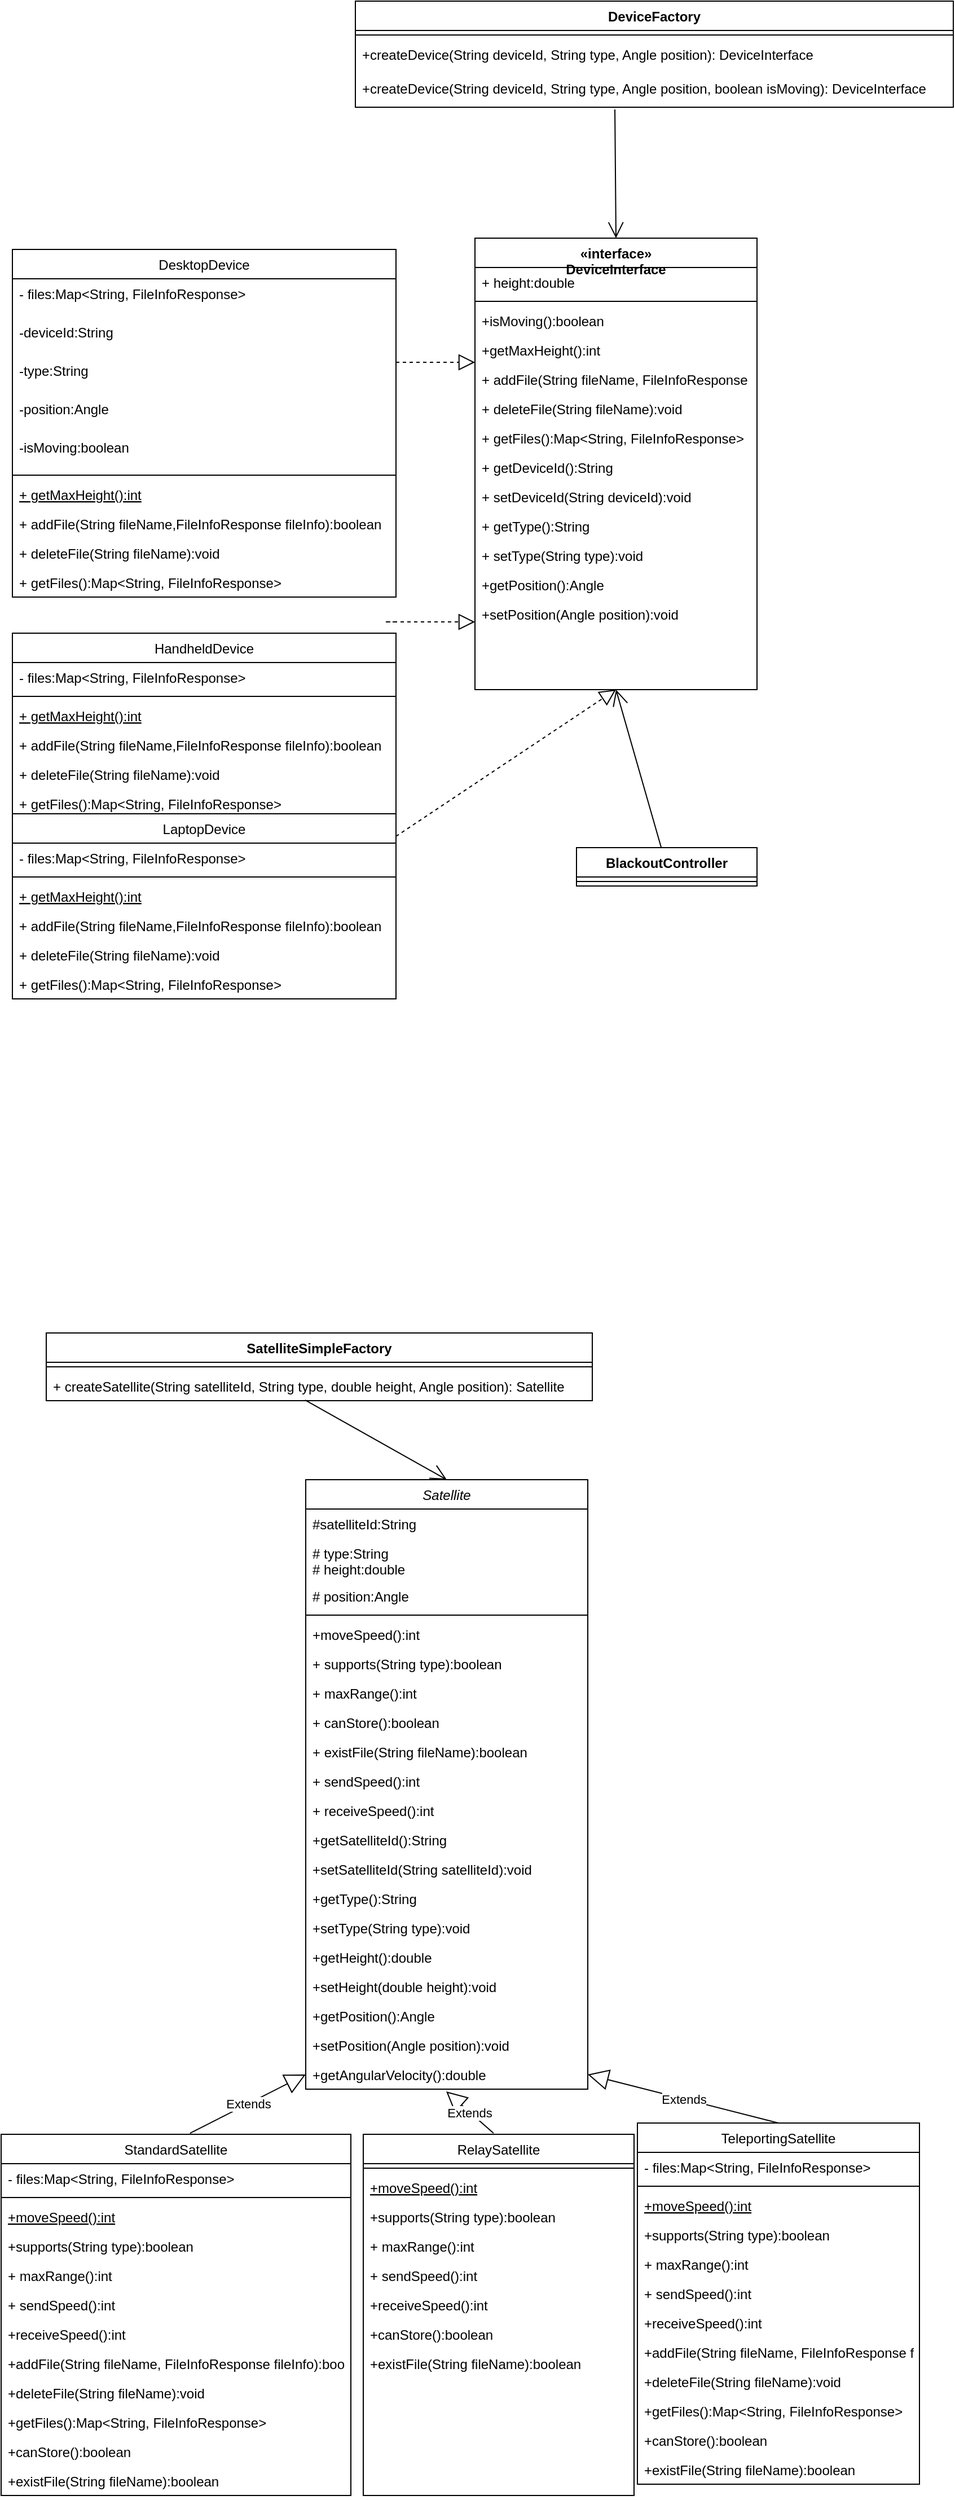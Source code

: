 <mxfile version="20.0.3" type="github">
  <diagram id="C5RBs43oDa-KdzZeNtuy" name="Page-1">
    <mxGraphModel dx="1026" dy="2766" grid="1" gridSize="10" guides="1" tooltips="1" connect="1" arrows="1" fold="1" page="1" pageScale="1" pageWidth="827" pageHeight="1169" math="0" shadow="0">
      <root>
        <mxCell id="WIyWlLk6GJQsqaUBKTNV-0" />
        <mxCell id="WIyWlLk6GJQsqaUBKTNV-1" parent="WIyWlLk6GJQsqaUBKTNV-0" />
        <mxCell id="zkfFHV4jXpPFQw0GAbJ--0" value="«interface»&#xa;DeviceInterface&#xa;" style="swimlane;fontStyle=1;align=center;verticalAlign=top;childLayout=stackLayout;horizontal=1;startSize=26;horizontalStack=0;resizeParent=1;resizeLast=0;collapsible=1;marginBottom=0;rounded=0;shadow=0;strokeWidth=1;" parent="WIyWlLk6GJQsqaUBKTNV-1" vertex="1">
          <mxGeometry x="430" y="-2110" width="250" height="400" as="geometry">
            <mxRectangle x="230" y="140" width="160" height="26" as="alternateBounds" />
          </mxGeometry>
        </mxCell>
        <mxCell id="zkfFHV4jXpPFQw0GAbJ--2" value="+ height:double" style="text;align=left;verticalAlign=top;spacingLeft=4;spacingRight=4;overflow=hidden;rotatable=0;points=[[0,0.5],[1,0.5]];portConstraint=eastwest;rounded=0;shadow=0;html=0;" parent="zkfFHV4jXpPFQw0GAbJ--0" vertex="1">
          <mxGeometry y="26" width="250" height="26" as="geometry" />
        </mxCell>
        <mxCell id="zkfFHV4jXpPFQw0GAbJ--4" value="" style="line;html=1;strokeWidth=1;align=left;verticalAlign=middle;spacingTop=-1;spacingLeft=3;spacingRight=3;rotatable=0;labelPosition=right;points=[];portConstraint=eastwest;" parent="zkfFHV4jXpPFQw0GAbJ--0" vertex="1">
          <mxGeometry y="52" width="250" height="8" as="geometry" />
        </mxCell>
        <mxCell id="zkfFHV4jXpPFQw0GAbJ--5" value="+isMoving():boolean" style="text;align=left;verticalAlign=top;spacingLeft=4;spacingRight=4;overflow=hidden;rotatable=0;points=[[0,0.5],[1,0.5]];portConstraint=eastwest;" parent="zkfFHV4jXpPFQw0GAbJ--0" vertex="1">
          <mxGeometry y="60" width="250" height="26" as="geometry" />
        </mxCell>
        <mxCell id="FE6pGFP45q7OBsd8KP-3-0" value="+getMaxHeight():int" style="text;align=left;verticalAlign=top;spacingLeft=4;spacingRight=4;overflow=hidden;rotatable=0;points=[[0,0.5],[1,0.5]];portConstraint=eastwest;" parent="zkfFHV4jXpPFQw0GAbJ--0" vertex="1">
          <mxGeometry y="86" width="250" height="26" as="geometry" />
        </mxCell>
        <mxCell id="FE6pGFP45q7OBsd8KP-3-1" value="+ addFile(String fileName, FileInfoResponse fileInfo):boolean" style="text;align=left;verticalAlign=top;spacingLeft=4;spacingRight=4;overflow=hidden;rotatable=0;points=[[0,0.5],[1,0.5]];portConstraint=eastwest;" parent="zkfFHV4jXpPFQw0GAbJ--0" vertex="1">
          <mxGeometry y="112" width="250" height="26" as="geometry" />
        </mxCell>
        <mxCell id="FE6pGFP45q7OBsd8KP-3-2" value="+ deleteFile(String fileName):void" style="text;align=left;verticalAlign=top;spacingLeft=4;spacingRight=4;overflow=hidden;rotatable=0;points=[[0,0.5],[1,0.5]];portConstraint=eastwest;" parent="zkfFHV4jXpPFQw0GAbJ--0" vertex="1">
          <mxGeometry y="138" width="250" height="26" as="geometry" />
        </mxCell>
        <mxCell id="FE6pGFP45q7OBsd8KP-3-3" value="+ getFiles():Map&lt;String, FileInfoResponse&gt;" style="text;align=left;verticalAlign=top;spacingLeft=4;spacingRight=4;overflow=hidden;rotatable=0;points=[[0,0.5],[1,0.5]];portConstraint=eastwest;" parent="zkfFHV4jXpPFQw0GAbJ--0" vertex="1">
          <mxGeometry y="164" width="250" height="26" as="geometry" />
        </mxCell>
        <mxCell id="FE6pGFP45q7OBsd8KP-3-4" value="+ getDeviceId():String" style="text;align=left;verticalAlign=top;spacingLeft=4;spacingRight=4;overflow=hidden;rotatable=0;points=[[0,0.5],[1,0.5]];portConstraint=eastwest;" parent="zkfFHV4jXpPFQw0GAbJ--0" vertex="1">
          <mxGeometry y="190" width="250" height="26" as="geometry" />
        </mxCell>
        <mxCell id="FE6pGFP45q7OBsd8KP-3-5" value="+ setDeviceId(String deviceId):void" style="text;align=left;verticalAlign=top;spacingLeft=4;spacingRight=4;overflow=hidden;rotatable=0;points=[[0,0.5],[1,0.5]];portConstraint=eastwest;" parent="zkfFHV4jXpPFQw0GAbJ--0" vertex="1">
          <mxGeometry y="216" width="250" height="26" as="geometry" />
        </mxCell>
        <mxCell id="FE6pGFP45q7OBsd8KP-3-6" value="+ getType():String" style="text;align=left;verticalAlign=top;spacingLeft=4;spacingRight=4;overflow=hidden;rotatable=0;points=[[0,0.5],[1,0.5]];portConstraint=eastwest;" parent="zkfFHV4jXpPFQw0GAbJ--0" vertex="1">
          <mxGeometry y="242" width="250" height="26" as="geometry" />
        </mxCell>
        <mxCell id="FE6pGFP45q7OBsd8KP-3-7" value="+ setType(String type):void" style="text;align=left;verticalAlign=top;spacingLeft=4;spacingRight=4;overflow=hidden;rotatable=0;points=[[0,0.5],[1,0.5]];portConstraint=eastwest;" parent="zkfFHV4jXpPFQw0GAbJ--0" vertex="1">
          <mxGeometry y="268" width="250" height="26" as="geometry" />
        </mxCell>
        <mxCell id="FE6pGFP45q7OBsd8KP-3-8" value="+getPosition():Angle" style="text;align=left;verticalAlign=top;spacingLeft=4;spacingRight=4;overflow=hidden;rotatable=0;points=[[0,0.5],[1,0.5]];portConstraint=eastwest;" parent="zkfFHV4jXpPFQw0GAbJ--0" vertex="1">
          <mxGeometry y="294" width="250" height="26" as="geometry" />
        </mxCell>
        <mxCell id="FE6pGFP45q7OBsd8KP-3-9" value="+setPosition(Angle position):void" style="text;align=left;verticalAlign=top;spacingLeft=4;spacingRight=4;overflow=hidden;rotatable=0;points=[[0,0.5],[1,0.5]];portConstraint=eastwest;" parent="zkfFHV4jXpPFQw0GAbJ--0" vertex="1">
          <mxGeometry y="320" width="250" height="26" as="geometry" />
        </mxCell>
        <mxCell id="zkfFHV4jXpPFQw0GAbJ--6" value="DesktopDevice" style="swimlane;fontStyle=0;align=center;verticalAlign=top;childLayout=stackLayout;horizontal=1;startSize=26;horizontalStack=0;resizeParent=1;resizeLast=0;collapsible=1;marginBottom=0;rounded=0;shadow=0;strokeWidth=1;" parent="WIyWlLk6GJQsqaUBKTNV-1" vertex="1">
          <mxGeometry x="20" y="-2100" width="340" height="308" as="geometry">
            <mxRectangle x="130" y="380" width="160" height="26" as="alternateBounds" />
          </mxGeometry>
        </mxCell>
        <mxCell id="AEN8rI7dVKMlK_IiuFSk-5" value="- files:Map&lt;String, FileInfoResponse&gt;" style="text;align=left;verticalAlign=top;spacingLeft=4;spacingRight=4;overflow=hidden;rotatable=0;points=[[0,0.5],[1,0.5]];portConstraint=eastwest;" vertex="1" parent="zkfFHV4jXpPFQw0GAbJ--6">
          <mxGeometry y="26" width="340" height="34" as="geometry" />
        </mxCell>
        <mxCell id="zkfFHV4jXpPFQw0GAbJ--7" value="-deviceId:String" style="text;align=left;verticalAlign=top;spacingLeft=4;spacingRight=4;overflow=hidden;rotatable=0;points=[[0,0.5],[1,0.5]];portConstraint=eastwest;" parent="zkfFHV4jXpPFQw0GAbJ--6" vertex="1">
          <mxGeometry y="60" width="340" height="34" as="geometry" />
        </mxCell>
        <mxCell id="AEN8rI7dVKMlK_IiuFSk-10" value="-type:String" style="text;align=left;verticalAlign=top;spacingLeft=4;spacingRight=4;overflow=hidden;rotatable=0;points=[[0,0.5],[1,0.5]];portConstraint=eastwest;" vertex="1" parent="zkfFHV4jXpPFQw0GAbJ--6">
          <mxGeometry y="94" width="340" height="34" as="geometry" />
        </mxCell>
        <mxCell id="AEN8rI7dVKMlK_IiuFSk-11" value="-position:Angle" style="text;align=left;verticalAlign=top;spacingLeft=4;spacingRight=4;overflow=hidden;rotatable=0;points=[[0,0.5],[1,0.5]];portConstraint=eastwest;" vertex="1" parent="zkfFHV4jXpPFQw0GAbJ--6">
          <mxGeometry y="128" width="340" height="34" as="geometry" />
        </mxCell>
        <mxCell id="AEN8rI7dVKMlK_IiuFSk-12" value="-isMoving:boolean" style="text;align=left;verticalAlign=top;spacingLeft=4;spacingRight=4;overflow=hidden;rotatable=0;points=[[0,0.5],[1,0.5]];portConstraint=eastwest;" vertex="1" parent="zkfFHV4jXpPFQw0GAbJ--6">
          <mxGeometry y="162" width="340" height="34" as="geometry" />
        </mxCell>
        <mxCell id="zkfFHV4jXpPFQw0GAbJ--9" value="" style="line;html=1;strokeWidth=1;align=left;verticalAlign=middle;spacingTop=-1;spacingLeft=3;spacingRight=3;rotatable=0;labelPosition=right;points=[];portConstraint=eastwest;" parent="zkfFHV4jXpPFQw0GAbJ--6" vertex="1">
          <mxGeometry y="196" width="340" height="8" as="geometry" />
        </mxCell>
        <mxCell id="zkfFHV4jXpPFQw0GAbJ--10" value="+ getMaxHeight():int" style="text;align=left;verticalAlign=top;spacingLeft=4;spacingRight=4;overflow=hidden;rotatable=0;points=[[0,0.5],[1,0.5]];portConstraint=eastwest;fontStyle=4" parent="zkfFHV4jXpPFQw0GAbJ--6" vertex="1">
          <mxGeometry y="204" width="340" height="26" as="geometry" />
        </mxCell>
        <mxCell id="zkfFHV4jXpPFQw0GAbJ--11" value="+ addFile(String fileName,FileInfoResponse fileInfo):boolean" style="text;align=left;verticalAlign=top;spacingLeft=4;spacingRight=4;overflow=hidden;rotatable=0;points=[[0,0.5],[1,0.5]];portConstraint=eastwest;" parent="zkfFHV4jXpPFQw0GAbJ--6" vertex="1">
          <mxGeometry y="230" width="340" height="26" as="geometry" />
        </mxCell>
        <mxCell id="FE6pGFP45q7OBsd8KP-3-12" value="+ deleteFile(String fileName):void" style="text;align=left;verticalAlign=top;spacingLeft=4;spacingRight=4;overflow=hidden;rotatable=0;points=[[0,0.5],[1,0.5]];portConstraint=eastwest;" parent="zkfFHV4jXpPFQw0GAbJ--6" vertex="1">
          <mxGeometry y="256" width="340" height="26" as="geometry" />
        </mxCell>
        <mxCell id="FE6pGFP45q7OBsd8KP-3-13" value="+ getFiles():Map&lt;String, FileInfoResponse&gt;" style="text;align=left;verticalAlign=top;spacingLeft=4;spacingRight=4;overflow=hidden;rotatable=0;points=[[0,0.5],[1,0.5]];portConstraint=eastwest;" parent="zkfFHV4jXpPFQw0GAbJ--6" vertex="1">
          <mxGeometry y="282" width="340" height="26" as="geometry" />
        </mxCell>
        <mxCell id="FE6pGFP45q7OBsd8KP-3-14" value="HandheldDevice" style="swimlane;fontStyle=0;align=center;verticalAlign=top;childLayout=stackLayout;horizontal=1;startSize=26;horizontalStack=0;resizeParent=1;resizeLast=0;collapsible=1;marginBottom=0;rounded=0;shadow=0;strokeWidth=1;" parent="WIyWlLk6GJQsqaUBKTNV-1" vertex="1">
          <mxGeometry x="20" y="-1760" width="340" height="164" as="geometry">
            <mxRectangle x="130" y="380" width="160" height="26" as="alternateBounds" />
          </mxGeometry>
        </mxCell>
        <mxCell id="FE6pGFP45q7OBsd8KP-3-15" value="- files:Map&lt;String, FileInfoResponse&gt;" style="text;align=left;verticalAlign=top;spacingLeft=4;spacingRight=4;overflow=hidden;rotatable=0;points=[[0,0.5],[1,0.5]];portConstraint=eastwest;" parent="FE6pGFP45q7OBsd8KP-3-14" vertex="1">
          <mxGeometry y="26" width="340" height="26" as="geometry" />
        </mxCell>
        <mxCell id="FE6pGFP45q7OBsd8KP-3-16" value="" style="line;html=1;strokeWidth=1;align=left;verticalAlign=middle;spacingTop=-1;spacingLeft=3;spacingRight=3;rotatable=0;labelPosition=right;points=[];portConstraint=eastwest;" parent="FE6pGFP45q7OBsd8KP-3-14" vertex="1">
          <mxGeometry y="52" width="340" height="8" as="geometry" />
        </mxCell>
        <mxCell id="FE6pGFP45q7OBsd8KP-3-17" value="+ getMaxHeight():int" style="text;align=left;verticalAlign=top;spacingLeft=4;spacingRight=4;overflow=hidden;rotatable=0;points=[[0,0.5],[1,0.5]];portConstraint=eastwest;fontStyle=4" parent="FE6pGFP45q7OBsd8KP-3-14" vertex="1">
          <mxGeometry y="60" width="340" height="26" as="geometry" />
        </mxCell>
        <mxCell id="FE6pGFP45q7OBsd8KP-3-18" value="+ addFile(String fileName,FileInfoResponse fileInfo):boolean" style="text;align=left;verticalAlign=top;spacingLeft=4;spacingRight=4;overflow=hidden;rotatable=0;points=[[0,0.5],[1,0.5]];portConstraint=eastwest;" parent="FE6pGFP45q7OBsd8KP-3-14" vertex="1">
          <mxGeometry y="86" width="340" height="26" as="geometry" />
        </mxCell>
        <mxCell id="FE6pGFP45q7OBsd8KP-3-19" value="+ deleteFile(String fileName):void" style="text;align=left;verticalAlign=top;spacingLeft=4;spacingRight=4;overflow=hidden;rotatable=0;points=[[0,0.5],[1,0.5]];portConstraint=eastwest;" parent="FE6pGFP45q7OBsd8KP-3-14" vertex="1">
          <mxGeometry y="112" width="340" height="26" as="geometry" />
        </mxCell>
        <mxCell id="FE6pGFP45q7OBsd8KP-3-20" value="+ getFiles():Map&lt;String, FileInfoResponse&gt;" style="text;align=left;verticalAlign=top;spacingLeft=4;spacingRight=4;overflow=hidden;rotatable=0;points=[[0,0.5],[1,0.5]];portConstraint=eastwest;" parent="FE6pGFP45q7OBsd8KP-3-14" vertex="1">
          <mxGeometry y="138" width="340" height="26" as="geometry" />
        </mxCell>
        <mxCell id="FE6pGFP45q7OBsd8KP-3-21" value="LaptopDevice" style="swimlane;fontStyle=0;align=center;verticalAlign=top;childLayout=stackLayout;horizontal=1;startSize=26;horizontalStack=0;resizeParent=1;resizeLast=0;collapsible=1;marginBottom=0;rounded=0;shadow=0;strokeWidth=1;" parent="WIyWlLk6GJQsqaUBKTNV-1" vertex="1">
          <mxGeometry x="20" y="-1600" width="340" height="164" as="geometry">
            <mxRectangle x="130" y="380" width="160" height="26" as="alternateBounds" />
          </mxGeometry>
        </mxCell>
        <mxCell id="FE6pGFP45q7OBsd8KP-3-22" value="- files:Map&lt;String, FileInfoResponse&gt;" style="text;align=left;verticalAlign=top;spacingLeft=4;spacingRight=4;overflow=hidden;rotatable=0;points=[[0,0.5],[1,0.5]];portConstraint=eastwest;" parent="FE6pGFP45q7OBsd8KP-3-21" vertex="1">
          <mxGeometry y="26" width="340" height="26" as="geometry" />
        </mxCell>
        <mxCell id="FE6pGFP45q7OBsd8KP-3-23" value="" style="line;html=1;strokeWidth=1;align=left;verticalAlign=middle;spacingTop=-1;spacingLeft=3;spacingRight=3;rotatable=0;labelPosition=right;points=[];portConstraint=eastwest;" parent="FE6pGFP45q7OBsd8KP-3-21" vertex="1">
          <mxGeometry y="52" width="340" height="8" as="geometry" />
        </mxCell>
        <mxCell id="FE6pGFP45q7OBsd8KP-3-24" value="+ getMaxHeight():int" style="text;align=left;verticalAlign=top;spacingLeft=4;spacingRight=4;overflow=hidden;rotatable=0;points=[[0,0.5],[1,0.5]];portConstraint=eastwest;fontStyle=4" parent="FE6pGFP45q7OBsd8KP-3-21" vertex="1">
          <mxGeometry y="60" width="340" height="26" as="geometry" />
        </mxCell>
        <mxCell id="FE6pGFP45q7OBsd8KP-3-25" value="+ addFile(String fileName,FileInfoResponse fileInfo):boolean" style="text;align=left;verticalAlign=top;spacingLeft=4;spacingRight=4;overflow=hidden;rotatable=0;points=[[0,0.5],[1,0.5]];portConstraint=eastwest;" parent="FE6pGFP45q7OBsd8KP-3-21" vertex="1">
          <mxGeometry y="86" width="340" height="26" as="geometry" />
        </mxCell>
        <mxCell id="FE6pGFP45q7OBsd8KP-3-26" value="+ deleteFile(String fileName):void" style="text;align=left;verticalAlign=top;spacingLeft=4;spacingRight=4;overflow=hidden;rotatable=0;points=[[0,0.5],[1,0.5]];portConstraint=eastwest;" parent="FE6pGFP45q7OBsd8KP-3-21" vertex="1">
          <mxGeometry y="112" width="340" height="26" as="geometry" />
        </mxCell>
        <mxCell id="FE6pGFP45q7OBsd8KP-3-27" value="+ getFiles():Map&lt;String, FileInfoResponse&gt;" style="text;align=left;verticalAlign=top;spacingLeft=4;spacingRight=4;overflow=hidden;rotatable=0;points=[[0,0.5],[1,0.5]];portConstraint=eastwest;" parent="FE6pGFP45q7OBsd8KP-3-21" vertex="1">
          <mxGeometry y="138" width="340" height="26" as="geometry" />
        </mxCell>
        <mxCell id="FE6pGFP45q7OBsd8KP-3-36" value="DeviceFactory" style="swimlane;fontStyle=1;align=center;verticalAlign=top;childLayout=stackLayout;horizontal=1;startSize=26;horizontalStack=0;resizeParent=1;resizeParentMax=0;resizeLast=0;collapsible=1;marginBottom=0;" parent="WIyWlLk6GJQsqaUBKTNV-1" vertex="1">
          <mxGeometry x="324" y="-2320" width="530" height="94" as="geometry" />
        </mxCell>
        <mxCell id="FE6pGFP45q7OBsd8KP-3-38" value="" style="line;strokeWidth=1;fillColor=none;align=left;verticalAlign=middle;spacingTop=-1;spacingLeft=3;spacingRight=3;rotatable=0;labelPosition=right;points=[];portConstraint=eastwest;" parent="FE6pGFP45q7OBsd8KP-3-36" vertex="1">
          <mxGeometry y="26" width="530" height="8" as="geometry" />
        </mxCell>
        <mxCell id="FE6pGFP45q7OBsd8KP-3-39" value="+createDevice(String deviceId, String type, Angle position): DeviceInterface" style="text;strokeColor=none;fillColor=none;align=left;verticalAlign=top;spacingLeft=4;spacingRight=4;overflow=hidden;rotatable=0;points=[[0,0.5],[1,0.5]];portConstraint=eastwest;" parent="FE6pGFP45q7OBsd8KP-3-36" vertex="1">
          <mxGeometry y="34" width="530" height="30" as="geometry" />
        </mxCell>
        <mxCell id="AEN8rI7dVKMlK_IiuFSk-0" value="+createDevice(String deviceId, String type, Angle position, boolean isMoving): DeviceInterface" style="text;strokeColor=none;fillColor=none;align=left;verticalAlign=top;spacingLeft=4;spacingRight=4;overflow=hidden;rotatable=0;points=[[0,0.5],[1,0.5]];portConstraint=eastwest;" vertex="1" parent="FE6pGFP45q7OBsd8KP-3-36">
          <mxGeometry y="64" width="530" height="30" as="geometry" />
        </mxCell>
        <mxCell id="FE6pGFP45q7OBsd8KP-3-41" value="" style="endArrow=open;endFill=1;endSize=12;html=1;rounded=0;entryX=0.5;entryY=0;entryDx=0;entryDy=0;exitX=0.434;exitY=1.067;exitDx=0;exitDy=0;exitPerimeter=0;" parent="WIyWlLk6GJQsqaUBKTNV-1" target="zkfFHV4jXpPFQw0GAbJ--0" edge="1" source="AEN8rI7dVKMlK_IiuFSk-0">
          <mxGeometry width="160" relative="1" as="geometry">
            <mxPoint x="560" y="-2100" as="sourcePoint" />
            <mxPoint x="680" y="-2070" as="targetPoint" />
          </mxGeometry>
        </mxCell>
        <mxCell id="FE6pGFP45q7OBsd8KP-3-86" value="StandardSatellite" style="swimlane;fontStyle=0;align=center;verticalAlign=top;childLayout=stackLayout;horizontal=1;startSize=26;horizontalStack=0;resizeParent=1;resizeLast=0;collapsible=1;marginBottom=0;rounded=0;shadow=0;strokeWidth=1;" parent="WIyWlLk6GJQsqaUBKTNV-1" vertex="1">
          <mxGeometry x="10" y="-430" width="310" height="320" as="geometry">
            <mxRectangle x="130" y="380" width="160" height="26" as="alternateBounds" />
          </mxGeometry>
        </mxCell>
        <mxCell id="FE6pGFP45q7OBsd8KP-3-87" value="- files:Map&lt;String, FileInfoResponse&gt;" style="text;align=left;verticalAlign=top;spacingLeft=4;spacingRight=4;overflow=hidden;rotatable=0;points=[[0,0.5],[1,0.5]];portConstraint=eastwest;" parent="FE6pGFP45q7OBsd8KP-3-86" vertex="1">
          <mxGeometry y="26" width="310" height="26" as="geometry" />
        </mxCell>
        <mxCell id="FE6pGFP45q7OBsd8KP-3-88" value="" style="line;html=1;strokeWidth=1;align=left;verticalAlign=middle;spacingTop=-1;spacingLeft=3;spacingRight=3;rotatable=0;labelPosition=right;points=[];portConstraint=eastwest;" parent="FE6pGFP45q7OBsd8KP-3-86" vertex="1">
          <mxGeometry y="52" width="310" height="8" as="geometry" />
        </mxCell>
        <mxCell id="FE6pGFP45q7OBsd8KP-3-89" value="+moveSpeed():int" style="text;align=left;verticalAlign=top;spacingLeft=4;spacingRight=4;overflow=hidden;rotatable=0;points=[[0,0.5],[1,0.5]];portConstraint=eastwest;fontStyle=4" parent="FE6pGFP45q7OBsd8KP-3-86" vertex="1">
          <mxGeometry y="60" width="310" height="26" as="geometry" />
        </mxCell>
        <mxCell id="FE6pGFP45q7OBsd8KP-3-90" value="+supports(String type):boolean" style="text;align=left;verticalAlign=top;spacingLeft=4;spacingRight=4;overflow=hidden;rotatable=0;points=[[0,0.5],[1,0.5]];portConstraint=eastwest;" parent="FE6pGFP45q7OBsd8KP-3-86" vertex="1">
          <mxGeometry y="86" width="310" height="26" as="geometry" />
        </mxCell>
        <mxCell id="FE6pGFP45q7OBsd8KP-3-91" value="+ maxRange():int" style="text;align=left;verticalAlign=top;spacingLeft=4;spacingRight=4;overflow=hidden;rotatable=0;points=[[0,0.5],[1,0.5]];portConstraint=eastwest;" parent="FE6pGFP45q7OBsd8KP-3-86" vertex="1">
          <mxGeometry y="112" width="310" height="26" as="geometry" />
        </mxCell>
        <mxCell id="FE6pGFP45q7OBsd8KP-3-92" value="+ sendSpeed():int" style="text;align=left;verticalAlign=top;spacingLeft=4;spacingRight=4;overflow=hidden;rotatable=0;points=[[0,0.5],[1,0.5]];portConstraint=eastwest;" parent="FE6pGFP45q7OBsd8KP-3-86" vertex="1">
          <mxGeometry y="138" width="310" height="26" as="geometry" />
        </mxCell>
        <mxCell id="FE6pGFP45q7OBsd8KP-3-93" value="+receiveSpeed():int" style="text;align=left;verticalAlign=top;spacingLeft=4;spacingRight=4;overflow=hidden;rotatable=0;points=[[0,0.5],[1,0.5]];portConstraint=eastwest;" parent="FE6pGFP45q7OBsd8KP-3-86" vertex="1">
          <mxGeometry y="164" width="310" height="26" as="geometry" />
        </mxCell>
        <mxCell id="FE6pGFP45q7OBsd8KP-3-94" value="+addFile(String fileName, FileInfoResponse fileInfo):boolean" style="text;align=left;verticalAlign=top;spacingLeft=4;spacingRight=4;overflow=hidden;rotatable=0;points=[[0,0.5],[1,0.5]];portConstraint=eastwest;" parent="FE6pGFP45q7OBsd8KP-3-86" vertex="1">
          <mxGeometry y="190" width="310" height="26" as="geometry" />
        </mxCell>
        <mxCell id="FE6pGFP45q7OBsd8KP-3-95" value="+deleteFile(String fileName):void" style="text;align=left;verticalAlign=top;spacingLeft=4;spacingRight=4;overflow=hidden;rotatable=0;points=[[0,0.5],[1,0.5]];portConstraint=eastwest;" parent="FE6pGFP45q7OBsd8KP-3-86" vertex="1">
          <mxGeometry y="216" width="310" height="26" as="geometry" />
        </mxCell>
        <mxCell id="FE6pGFP45q7OBsd8KP-3-96" value="+getFiles():Map&lt;String, FileInfoResponse&gt;" style="text;align=left;verticalAlign=top;spacingLeft=4;spacingRight=4;overflow=hidden;rotatable=0;points=[[0,0.5],[1,0.5]];portConstraint=eastwest;" parent="FE6pGFP45q7OBsd8KP-3-86" vertex="1">
          <mxGeometry y="242" width="310" height="26" as="geometry" />
        </mxCell>
        <mxCell id="FE6pGFP45q7OBsd8KP-3-97" value="+canStore():boolean " style="text;align=left;verticalAlign=top;spacingLeft=4;spacingRight=4;overflow=hidden;rotatable=0;points=[[0,0.5],[1,0.5]];portConstraint=eastwest;" parent="FE6pGFP45q7OBsd8KP-3-86" vertex="1">
          <mxGeometry y="268" width="310" height="26" as="geometry" />
        </mxCell>
        <mxCell id="FE6pGFP45q7OBsd8KP-3-98" value="+existFile(String fileName):boolean" style="text;align=left;verticalAlign=top;spacingLeft=4;spacingRight=4;overflow=hidden;rotatable=0;points=[[0,0.5],[1,0.5]];portConstraint=eastwest;" parent="FE6pGFP45q7OBsd8KP-3-86" vertex="1">
          <mxGeometry y="294" width="310" height="26" as="geometry" />
        </mxCell>
        <mxCell id="FE6pGFP45q7OBsd8KP-3-99" value="RelaySatellite" style="swimlane;fontStyle=0;align=center;verticalAlign=top;childLayout=stackLayout;horizontal=1;startSize=26;horizontalStack=0;resizeParent=1;resizeLast=0;collapsible=1;marginBottom=0;rounded=0;shadow=0;strokeWidth=1;" parent="WIyWlLk6GJQsqaUBKTNV-1" vertex="1">
          <mxGeometry x="331" y="-430" width="240" height="320" as="geometry">
            <mxRectangle x="130" y="380" width="160" height="26" as="alternateBounds" />
          </mxGeometry>
        </mxCell>
        <mxCell id="FE6pGFP45q7OBsd8KP-3-101" value="" style="line;html=1;strokeWidth=1;align=left;verticalAlign=middle;spacingTop=-1;spacingLeft=3;spacingRight=3;rotatable=0;labelPosition=right;points=[];portConstraint=eastwest;" parent="FE6pGFP45q7OBsd8KP-3-99" vertex="1">
          <mxGeometry y="26" width="240" height="8" as="geometry" />
        </mxCell>
        <mxCell id="FE6pGFP45q7OBsd8KP-3-102" value="+moveSpeed():int" style="text;align=left;verticalAlign=top;spacingLeft=4;spacingRight=4;overflow=hidden;rotatable=0;points=[[0,0.5],[1,0.5]];portConstraint=eastwest;fontStyle=4" parent="FE6pGFP45q7OBsd8KP-3-99" vertex="1">
          <mxGeometry y="34" width="240" height="26" as="geometry" />
        </mxCell>
        <mxCell id="FE6pGFP45q7OBsd8KP-3-103" value="+supports(String type):boolean" style="text;align=left;verticalAlign=top;spacingLeft=4;spacingRight=4;overflow=hidden;rotatable=0;points=[[0,0.5],[1,0.5]];portConstraint=eastwest;" parent="FE6pGFP45q7OBsd8KP-3-99" vertex="1">
          <mxGeometry y="60" width="240" height="26" as="geometry" />
        </mxCell>
        <mxCell id="FE6pGFP45q7OBsd8KP-3-104" value="+ maxRange():int" style="text;align=left;verticalAlign=top;spacingLeft=4;spacingRight=4;overflow=hidden;rotatable=0;points=[[0,0.5],[1,0.5]];portConstraint=eastwest;" parent="FE6pGFP45q7OBsd8KP-3-99" vertex="1">
          <mxGeometry y="86" width="240" height="26" as="geometry" />
        </mxCell>
        <mxCell id="FE6pGFP45q7OBsd8KP-3-105" value="+ sendSpeed():int" style="text;align=left;verticalAlign=top;spacingLeft=4;spacingRight=4;overflow=hidden;rotatable=0;points=[[0,0.5],[1,0.5]];portConstraint=eastwest;" parent="FE6pGFP45q7OBsd8KP-3-99" vertex="1">
          <mxGeometry y="112" width="240" height="26" as="geometry" />
        </mxCell>
        <mxCell id="FE6pGFP45q7OBsd8KP-3-106" value="+receiveSpeed():int" style="text;align=left;verticalAlign=top;spacingLeft=4;spacingRight=4;overflow=hidden;rotatable=0;points=[[0,0.5],[1,0.5]];portConstraint=eastwest;" parent="FE6pGFP45q7OBsd8KP-3-99" vertex="1">
          <mxGeometry y="138" width="240" height="26" as="geometry" />
        </mxCell>
        <mxCell id="FE6pGFP45q7OBsd8KP-3-110" value="+canStore():boolean " style="text;align=left;verticalAlign=top;spacingLeft=4;spacingRight=4;overflow=hidden;rotatable=0;points=[[0,0.5],[1,0.5]];portConstraint=eastwest;" parent="FE6pGFP45q7OBsd8KP-3-99" vertex="1">
          <mxGeometry y="164" width="240" height="26" as="geometry" />
        </mxCell>
        <mxCell id="FE6pGFP45q7OBsd8KP-3-111" value="+existFile(String fileName):boolean" style="text;align=left;verticalAlign=top;spacingLeft=4;spacingRight=4;overflow=hidden;rotatable=0;points=[[0,0.5],[1,0.5]];portConstraint=eastwest;" parent="FE6pGFP45q7OBsd8KP-3-99" vertex="1">
          <mxGeometry y="190" width="240" height="26" as="geometry" />
        </mxCell>
        <mxCell id="FE6pGFP45q7OBsd8KP-3-112" value="TeleportingSatellite" style="swimlane;fontStyle=0;align=center;verticalAlign=top;childLayout=stackLayout;horizontal=1;startSize=26;horizontalStack=0;resizeParent=1;resizeLast=0;collapsible=1;marginBottom=0;rounded=0;shadow=0;strokeWidth=1;" parent="WIyWlLk6GJQsqaUBKTNV-1" vertex="1">
          <mxGeometry x="574" y="-440" width="250" height="320" as="geometry">
            <mxRectangle x="130" y="380" width="160" height="26" as="alternateBounds" />
          </mxGeometry>
        </mxCell>
        <mxCell id="FE6pGFP45q7OBsd8KP-3-113" value="- files:Map&lt;String, FileInfoResponse&gt;" style="text;align=left;verticalAlign=top;spacingLeft=4;spacingRight=4;overflow=hidden;rotatable=0;points=[[0,0.5],[1,0.5]];portConstraint=eastwest;" parent="FE6pGFP45q7OBsd8KP-3-112" vertex="1">
          <mxGeometry y="26" width="250" height="26" as="geometry" />
        </mxCell>
        <mxCell id="FE6pGFP45q7OBsd8KP-3-114" value="" style="line;html=1;strokeWidth=1;align=left;verticalAlign=middle;spacingTop=-1;spacingLeft=3;spacingRight=3;rotatable=0;labelPosition=right;points=[];portConstraint=eastwest;" parent="FE6pGFP45q7OBsd8KP-3-112" vertex="1">
          <mxGeometry y="52" width="250" height="8" as="geometry" />
        </mxCell>
        <mxCell id="FE6pGFP45q7OBsd8KP-3-115" value="+moveSpeed():int" style="text;align=left;verticalAlign=top;spacingLeft=4;spacingRight=4;overflow=hidden;rotatable=0;points=[[0,0.5],[1,0.5]];portConstraint=eastwest;fontStyle=4" parent="FE6pGFP45q7OBsd8KP-3-112" vertex="1">
          <mxGeometry y="60" width="250" height="26" as="geometry" />
        </mxCell>
        <mxCell id="FE6pGFP45q7OBsd8KP-3-116" value="+supports(String type):boolean" style="text;align=left;verticalAlign=top;spacingLeft=4;spacingRight=4;overflow=hidden;rotatable=0;points=[[0,0.5],[1,0.5]];portConstraint=eastwest;" parent="FE6pGFP45q7OBsd8KP-3-112" vertex="1">
          <mxGeometry y="86" width="250" height="26" as="geometry" />
        </mxCell>
        <mxCell id="FE6pGFP45q7OBsd8KP-3-117" value="+ maxRange():int" style="text;align=left;verticalAlign=top;spacingLeft=4;spacingRight=4;overflow=hidden;rotatable=0;points=[[0,0.5],[1,0.5]];portConstraint=eastwest;" parent="FE6pGFP45q7OBsd8KP-3-112" vertex="1">
          <mxGeometry y="112" width="250" height="26" as="geometry" />
        </mxCell>
        <mxCell id="FE6pGFP45q7OBsd8KP-3-118" value="+ sendSpeed():int" style="text;align=left;verticalAlign=top;spacingLeft=4;spacingRight=4;overflow=hidden;rotatable=0;points=[[0,0.5],[1,0.5]];portConstraint=eastwest;" parent="FE6pGFP45q7OBsd8KP-3-112" vertex="1">
          <mxGeometry y="138" width="250" height="26" as="geometry" />
        </mxCell>
        <mxCell id="FE6pGFP45q7OBsd8KP-3-119" value="+receiveSpeed():int" style="text;align=left;verticalAlign=top;spacingLeft=4;spacingRight=4;overflow=hidden;rotatable=0;points=[[0,0.5],[1,0.5]];portConstraint=eastwest;" parent="FE6pGFP45q7OBsd8KP-3-112" vertex="1">
          <mxGeometry y="164" width="250" height="26" as="geometry" />
        </mxCell>
        <mxCell id="FE6pGFP45q7OBsd8KP-3-120" value="+addFile(String fileName, FileInfoResponse fileInfo):boolean" style="text;align=left;verticalAlign=top;spacingLeft=4;spacingRight=4;overflow=hidden;rotatable=0;points=[[0,0.5],[1,0.5]];portConstraint=eastwest;" parent="FE6pGFP45q7OBsd8KP-3-112" vertex="1">
          <mxGeometry y="190" width="250" height="26" as="geometry" />
        </mxCell>
        <mxCell id="FE6pGFP45q7OBsd8KP-3-121" value="+deleteFile(String fileName):void" style="text;align=left;verticalAlign=top;spacingLeft=4;spacingRight=4;overflow=hidden;rotatable=0;points=[[0,0.5],[1,0.5]];portConstraint=eastwest;" parent="FE6pGFP45q7OBsd8KP-3-112" vertex="1">
          <mxGeometry y="216" width="250" height="26" as="geometry" />
        </mxCell>
        <mxCell id="FE6pGFP45q7OBsd8KP-3-122" value="+getFiles():Map&lt;String, FileInfoResponse&gt;" style="text;align=left;verticalAlign=top;spacingLeft=4;spacingRight=4;overflow=hidden;rotatable=0;points=[[0,0.5],[1,0.5]];portConstraint=eastwest;" parent="FE6pGFP45q7OBsd8KP-3-112" vertex="1">
          <mxGeometry y="242" width="250" height="26" as="geometry" />
        </mxCell>
        <mxCell id="FE6pGFP45q7OBsd8KP-3-123" value="+canStore():boolean " style="text;align=left;verticalAlign=top;spacingLeft=4;spacingRight=4;overflow=hidden;rotatable=0;points=[[0,0.5],[1,0.5]];portConstraint=eastwest;" parent="FE6pGFP45q7OBsd8KP-3-112" vertex="1">
          <mxGeometry y="268" width="250" height="26" as="geometry" />
        </mxCell>
        <mxCell id="FE6pGFP45q7OBsd8KP-3-124" value="+existFile(String fileName):boolean" style="text;align=left;verticalAlign=top;spacingLeft=4;spacingRight=4;overflow=hidden;rotatable=0;points=[[0,0.5],[1,0.5]];portConstraint=eastwest;" parent="FE6pGFP45q7OBsd8KP-3-112" vertex="1">
          <mxGeometry y="294" width="250" height="26" as="geometry" />
        </mxCell>
        <mxCell id="FE6pGFP45q7OBsd8KP-3-125" value="Extends" style="endArrow=block;endSize=16;endFill=0;html=1;rounded=0;entryX=0;entryY=0.5;entryDx=0;entryDy=0;exitX=0.54;exitY=-0.003;exitDx=0;exitDy=0;exitPerimeter=0;" parent="WIyWlLk6GJQsqaUBKTNV-1" source="FE6pGFP45q7OBsd8KP-3-86" target="FE6pGFP45q7OBsd8KP-3-85" edge="1">
          <mxGeometry width="160" relative="1" as="geometry">
            <mxPoint x="270" y="-840" as="sourcePoint" />
            <mxPoint x="430" y="-840" as="targetPoint" />
          </mxGeometry>
        </mxCell>
        <mxCell id="FE6pGFP45q7OBsd8KP-3-126" value="Extends" style="endArrow=block;endSize=16;endFill=0;html=1;rounded=0;exitX=0.481;exitY=-0.003;exitDx=0;exitDy=0;entryX=0.498;entryY=1.077;entryDx=0;entryDy=0;entryPerimeter=0;exitPerimeter=0;" parent="WIyWlLk6GJQsqaUBKTNV-1" source="FE6pGFP45q7OBsd8KP-3-99" target="FE6pGFP45q7OBsd8KP-3-85" edge="1">
          <mxGeometry width="160" relative="1" as="geometry">
            <mxPoint x="614" y="-870" as="sourcePoint" />
            <mxPoint x="774" y="-870" as="targetPoint" />
          </mxGeometry>
        </mxCell>
        <mxCell id="FE6pGFP45q7OBsd8KP-3-127" value="Extends" style="endArrow=block;endSize=16;endFill=0;html=1;rounded=0;entryX=1;entryY=0.5;entryDx=0;entryDy=0;exitX=0.5;exitY=0;exitDx=0;exitDy=0;" parent="WIyWlLk6GJQsqaUBKTNV-1" source="FE6pGFP45q7OBsd8KP-3-112" target="FE6pGFP45q7OBsd8KP-3-85" edge="1">
          <mxGeometry width="160" relative="1" as="geometry">
            <mxPoint x="970" y="-890" as="sourcePoint" />
            <mxPoint x="1130" y="-890" as="targetPoint" />
          </mxGeometry>
        </mxCell>
        <mxCell id="FE6pGFP45q7OBsd8KP-3-128" value="SatelliteSimpleFactory" style="swimlane;fontStyle=1;align=center;verticalAlign=top;childLayout=stackLayout;horizontal=1;startSize=26;horizontalStack=0;resizeParent=1;resizeParentMax=0;resizeLast=0;collapsible=1;marginBottom=0;" parent="WIyWlLk6GJQsqaUBKTNV-1" vertex="1">
          <mxGeometry x="50" y="-1140" width="484" height="60" as="geometry" />
        </mxCell>
        <mxCell id="FE6pGFP45q7OBsd8KP-3-130" value="" style="line;strokeWidth=1;fillColor=none;align=left;verticalAlign=middle;spacingTop=-1;spacingLeft=3;spacingRight=3;rotatable=0;labelPosition=right;points=[];portConstraint=eastwest;" parent="FE6pGFP45q7OBsd8KP-3-128" vertex="1">
          <mxGeometry y="26" width="484" height="8" as="geometry" />
        </mxCell>
        <mxCell id="FE6pGFP45q7OBsd8KP-3-131" value="+ createSatellite(String satelliteId, String type, double height, Angle position): Satellite" style="text;strokeColor=none;fillColor=none;align=left;verticalAlign=top;spacingLeft=4;spacingRight=4;overflow=hidden;rotatable=0;points=[[0,0.5],[1,0.5]];portConstraint=eastwest;" parent="FE6pGFP45q7OBsd8KP-3-128" vertex="1">
          <mxGeometry y="34" width="484" height="26" as="geometry" />
        </mxCell>
        <mxCell id="FE6pGFP45q7OBsd8KP-3-64" value="Satellite" style="swimlane;fontStyle=2;align=center;verticalAlign=top;childLayout=stackLayout;horizontal=1;startSize=26;horizontalStack=0;resizeParent=1;resizeLast=0;collapsible=1;marginBottom=0;rounded=0;shadow=0;strokeWidth=1;" parent="WIyWlLk6GJQsqaUBKTNV-1" vertex="1">
          <mxGeometry x="280" y="-1010" width="250" height="540" as="geometry">
            <mxRectangle x="230" y="140" width="160" height="26" as="alternateBounds" />
          </mxGeometry>
        </mxCell>
        <mxCell id="FE6pGFP45q7OBsd8KP-3-65" value="#satelliteId:String" style="text;align=left;verticalAlign=top;spacingLeft=4;spacingRight=4;overflow=hidden;rotatable=0;points=[[0,0.5],[1,0.5]];portConstraint=eastwest;" parent="FE6pGFP45q7OBsd8KP-3-64" vertex="1">
          <mxGeometry y="26" width="250" height="26" as="geometry" />
        </mxCell>
        <mxCell id="FE6pGFP45q7OBsd8KP-3-66" value="# type:String&#xa;# height:double" style="text;align=left;verticalAlign=top;spacingLeft=4;spacingRight=4;overflow=hidden;rotatable=0;points=[[0,0.5],[1,0.5]];portConstraint=eastwest;rounded=0;shadow=0;html=0;" parent="FE6pGFP45q7OBsd8KP-3-64" vertex="1">
          <mxGeometry y="52" width="250" height="38" as="geometry" />
        </mxCell>
        <mxCell id="FE6pGFP45q7OBsd8KP-3-67" value="# position:Angle" style="text;align=left;verticalAlign=top;spacingLeft=4;spacingRight=4;overflow=hidden;rotatable=0;points=[[0,0.5],[1,0.5]];portConstraint=eastwest;rounded=0;shadow=0;html=0;" parent="FE6pGFP45q7OBsd8KP-3-64" vertex="1">
          <mxGeometry y="90" width="250" height="26" as="geometry" />
        </mxCell>
        <mxCell id="FE6pGFP45q7OBsd8KP-3-68" value="" style="line;html=1;strokeWidth=1;align=left;verticalAlign=middle;spacingTop=-1;spacingLeft=3;spacingRight=3;rotatable=0;labelPosition=right;points=[];portConstraint=eastwest;" parent="FE6pGFP45q7OBsd8KP-3-64" vertex="1">
          <mxGeometry y="116" width="250" height="8" as="geometry" />
        </mxCell>
        <mxCell id="FE6pGFP45q7OBsd8KP-3-69" value="+moveSpeed():int" style="text;align=left;verticalAlign=top;spacingLeft=4;spacingRight=4;overflow=hidden;rotatable=0;points=[[0,0.5],[1,0.5]];portConstraint=eastwest;" parent="FE6pGFP45q7OBsd8KP-3-64" vertex="1">
          <mxGeometry y="124" width="250" height="26" as="geometry" />
        </mxCell>
        <mxCell id="FE6pGFP45q7OBsd8KP-3-70" value="+ supports(String type):boolean" style="text;align=left;verticalAlign=top;spacingLeft=4;spacingRight=4;overflow=hidden;rotatable=0;points=[[0,0.5],[1,0.5]];portConstraint=eastwest;" parent="FE6pGFP45q7OBsd8KP-3-64" vertex="1">
          <mxGeometry y="150" width="250" height="26" as="geometry" />
        </mxCell>
        <mxCell id="FE6pGFP45q7OBsd8KP-3-71" value="+ maxRange():int" style="text;align=left;verticalAlign=top;spacingLeft=4;spacingRight=4;overflow=hidden;rotatable=0;points=[[0,0.5],[1,0.5]];portConstraint=eastwest;" parent="FE6pGFP45q7OBsd8KP-3-64" vertex="1">
          <mxGeometry y="176" width="250" height="26" as="geometry" />
        </mxCell>
        <mxCell id="FE6pGFP45q7OBsd8KP-3-72" value="+ canStore():boolean" style="text;align=left;verticalAlign=top;spacingLeft=4;spacingRight=4;overflow=hidden;rotatable=0;points=[[0,0.5],[1,0.5]];portConstraint=eastwest;" parent="FE6pGFP45q7OBsd8KP-3-64" vertex="1">
          <mxGeometry y="202" width="250" height="26" as="geometry" />
        </mxCell>
        <mxCell id="FE6pGFP45q7OBsd8KP-3-73" value="+ existFile(String fileName):boolean" style="text;align=left;verticalAlign=top;spacingLeft=4;spacingRight=4;overflow=hidden;rotatable=0;points=[[0,0.5],[1,0.5]];portConstraint=eastwest;" parent="FE6pGFP45q7OBsd8KP-3-64" vertex="1">
          <mxGeometry y="228" width="250" height="26" as="geometry" />
        </mxCell>
        <mxCell id="FE6pGFP45q7OBsd8KP-3-74" value="+ sendSpeed():int" style="text;align=left;verticalAlign=top;spacingLeft=4;spacingRight=4;overflow=hidden;rotatable=0;points=[[0,0.5],[1,0.5]];portConstraint=eastwest;" parent="FE6pGFP45q7OBsd8KP-3-64" vertex="1">
          <mxGeometry y="254" width="250" height="26" as="geometry" />
        </mxCell>
        <mxCell id="FE6pGFP45q7OBsd8KP-3-75" value="+ receiveSpeed():int" style="text;align=left;verticalAlign=top;spacingLeft=4;spacingRight=4;overflow=hidden;rotatable=0;points=[[0,0.5],[1,0.5]];portConstraint=eastwest;" parent="FE6pGFP45q7OBsd8KP-3-64" vertex="1">
          <mxGeometry y="280" width="250" height="26" as="geometry" />
        </mxCell>
        <mxCell id="FE6pGFP45q7OBsd8KP-3-76" value="+getSatelliteId():String" style="text;align=left;verticalAlign=top;spacingLeft=4;spacingRight=4;overflow=hidden;rotatable=0;points=[[0,0.5],[1,0.5]];portConstraint=eastwest;" parent="FE6pGFP45q7OBsd8KP-3-64" vertex="1">
          <mxGeometry y="306" width="250" height="26" as="geometry" />
        </mxCell>
        <mxCell id="FE6pGFP45q7OBsd8KP-3-77" value="+setSatelliteId(String satelliteId):void" style="text;align=left;verticalAlign=top;spacingLeft=4;spacingRight=4;overflow=hidden;rotatable=0;points=[[0,0.5],[1,0.5]];portConstraint=eastwest;" parent="FE6pGFP45q7OBsd8KP-3-64" vertex="1">
          <mxGeometry y="332" width="250" height="26" as="geometry" />
        </mxCell>
        <mxCell id="FE6pGFP45q7OBsd8KP-3-78" value="+getType():String" style="text;align=left;verticalAlign=top;spacingLeft=4;spacingRight=4;overflow=hidden;rotatable=0;points=[[0,0.5],[1,0.5]];portConstraint=eastwest;" parent="FE6pGFP45q7OBsd8KP-3-64" vertex="1">
          <mxGeometry y="358" width="250" height="26" as="geometry" />
        </mxCell>
        <mxCell id="FE6pGFP45q7OBsd8KP-3-79" value="+setType(String type):void" style="text;align=left;verticalAlign=top;spacingLeft=4;spacingRight=4;overflow=hidden;rotatable=0;points=[[0,0.5],[1,0.5]];portConstraint=eastwest;" parent="FE6pGFP45q7OBsd8KP-3-64" vertex="1">
          <mxGeometry y="384" width="250" height="26" as="geometry" />
        </mxCell>
        <mxCell id="FE6pGFP45q7OBsd8KP-3-81" value="+getHeight():double" style="text;align=left;verticalAlign=top;spacingLeft=4;spacingRight=4;overflow=hidden;rotatable=0;points=[[0,0.5],[1,0.5]];portConstraint=eastwest;" parent="FE6pGFP45q7OBsd8KP-3-64" vertex="1">
          <mxGeometry y="410" width="250" height="26" as="geometry" />
        </mxCell>
        <mxCell id="FE6pGFP45q7OBsd8KP-3-82" value="+setHeight(double height):void" style="text;align=left;verticalAlign=top;spacingLeft=4;spacingRight=4;overflow=hidden;rotatable=0;points=[[0,0.5],[1,0.5]];portConstraint=eastwest;" parent="FE6pGFP45q7OBsd8KP-3-64" vertex="1">
          <mxGeometry y="436" width="250" height="26" as="geometry" />
        </mxCell>
        <mxCell id="FE6pGFP45q7OBsd8KP-3-83" value="+getPosition():Angle" style="text;align=left;verticalAlign=top;spacingLeft=4;spacingRight=4;overflow=hidden;rotatable=0;points=[[0,0.5],[1,0.5]];portConstraint=eastwest;" parent="FE6pGFP45q7OBsd8KP-3-64" vertex="1">
          <mxGeometry y="462" width="250" height="26" as="geometry" />
        </mxCell>
        <mxCell id="FE6pGFP45q7OBsd8KP-3-84" value="+setPosition(Angle position):void" style="text;align=left;verticalAlign=top;spacingLeft=4;spacingRight=4;overflow=hidden;rotatable=0;points=[[0,0.5],[1,0.5]];portConstraint=eastwest;" parent="FE6pGFP45q7OBsd8KP-3-64" vertex="1">
          <mxGeometry y="488" width="250" height="26" as="geometry" />
        </mxCell>
        <mxCell id="FE6pGFP45q7OBsd8KP-3-85" value="+getAngularVelocity():double" style="text;align=left;verticalAlign=top;spacingLeft=4;spacingRight=4;overflow=hidden;rotatable=0;points=[[0,0.5],[1,0.5]];portConstraint=eastwest;" parent="FE6pGFP45q7OBsd8KP-3-64" vertex="1">
          <mxGeometry y="514" width="250" height="26" as="geometry" />
        </mxCell>
        <mxCell id="FE6pGFP45q7OBsd8KP-3-169" value="" style="endArrow=open;endFill=1;endSize=12;html=1;rounded=0;entryX=0.5;entryY=0;entryDx=0;entryDy=0;exitX=0.474;exitY=0.979;exitDx=0;exitDy=0;exitPerimeter=0;" parent="WIyWlLk6GJQsqaUBKTNV-1" source="FE6pGFP45q7OBsd8KP-3-131" target="FE6pGFP45q7OBsd8KP-3-64" edge="1">
          <mxGeometry width="160" relative="1" as="geometry">
            <mxPoint x="220" y="-1100" as="sourcePoint" />
            <mxPoint x="380" y="-1100" as="targetPoint" />
          </mxGeometry>
        </mxCell>
        <mxCell id="FE6pGFP45q7OBsd8KP-3-170" value="BlackoutController" style="swimlane;fontStyle=1;align=center;verticalAlign=top;childLayout=stackLayout;horizontal=1;startSize=26;horizontalStack=0;resizeParent=1;resizeParentMax=0;resizeLast=0;collapsible=1;marginBottom=0;" parent="WIyWlLk6GJQsqaUBKTNV-1" vertex="1">
          <mxGeometry x="520" y="-1570" width="160" height="34" as="geometry" />
        </mxCell>
        <mxCell id="FE6pGFP45q7OBsd8KP-3-172" value="" style="line;strokeWidth=1;fillColor=none;align=left;verticalAlign=middle;spacingTop=-1;spacingLeft=3;spacingRight=3;rotatable=0;labelPosition=right;points=[];portConstraint=eastwest;" parent="FE6pGFP45q7OBsd8KP-3-170" vertex="1">
          <mxGeometry y="26" width="160" height="8" as="geometry" />
        </mxCell>
        <mxCell id="AEN8rI7dVKMlK_IiuFSk-6" value="" style="endArrow=block;dashed=1;endFill=0;endSize=12;html=1;rounded=0;" edge="1" parent="WIyWlLk6GJQsqaUBKTNV-1">
          <mxGeometry width="160" relative="1" as="geometry">
            <mxPoint x="360" y="-2000" as="sourcePoint" />
            <mxPoint x="430" y="-2000" as="targetPoint" />
          </mxGeometry>
        </mxCell>
        <mxCell id="AEN8rI7dVKMlK_IiuFSk-7" value="" style="endArrow=block;dashed=1;endFill=0;endSize=12;html=1;rounded=0;entryX=0.5;entryY=1;entryDx=0;entryDy=0;" edge="1" parent="WIyWlLk6GJQsqaUBKTNV-1" target="zkfFHV4jXpPFQw0GAbJ--0">
          <mxGeometry width="160" relative="1" as="geometry">
            <mxPoint x="360" y="-1580" as="sourcePoint" />
            <mxPoint x="520" y="-1580" as="targetPoint" />
          </mxGeometry>
        </mxCell>
        <mxCell id="AEN8rI7dVKMlK_IiuFSk-8" value="" style="endArrow=block;dashed=1;endFill=0;endSize=12;html=1;rounded=0;" edge="1" parent="WIyWlLk6GJQsqaUBKTNV-1">
          <mxGeometry width="160" relative="1" as="geometry">
            <mxPoint x="360" y="-1770" as="sourcePoint" />
            <mxPoint x="430" y="-1770" as="targetPoint" />
            <Array as="points">
              <mxPoint x="350" y="-1770" />
            </Array>
          </mxGeometry>
        </mxCell>
        <mxCell id="AEN8rI7dVKMlK_IiuFSk-9" value="" style="endArrow=open;endFill=1;endSize=12;html=1;rounded=0;entryX=0.5;entryY=1;entryDx=0;entryDy=0;" edge="1" parent="WIyWlLk6GJQsqaUBKTNV-1" source="FE6pGFP45q7OBsd8KP-3-170" target="zkfFHV4jXpPFQw0GAbJ--0">
          <mxGeometry width="160" relative="1" as="geometry">
            <mxPoint x="290" y="-1710" as="sourcePoint" />
            <mxPoint x="450" y="-1710" as="targetPoint" />
          </mxGeometry>
        </mxCell>
      </root>
    </mxGraphModel>
  </diagram>
</mxfile>
